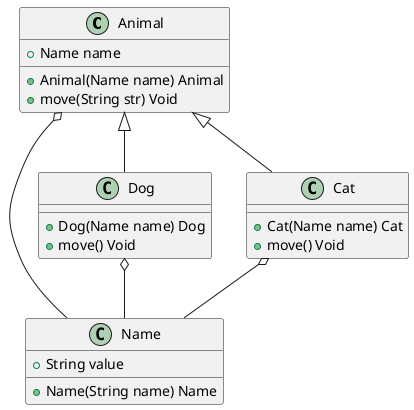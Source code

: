 @startuml

Animal o-- Name
Animal <|-- Dog
Dog o-- Name
Animal <|-- Cat
Cat o-- Name

class Animal {
  +Name name

  +Animal(Name name) Animal
  +move(String str) Void
}

class Name {
  +String value

  +Name(String name) Name
}

class Dog {

  +Dog(Name name) Dog
  +move() Void
}

class Cat {

  +Cat(Name name) Cat
  +move() Void
}

@enduml